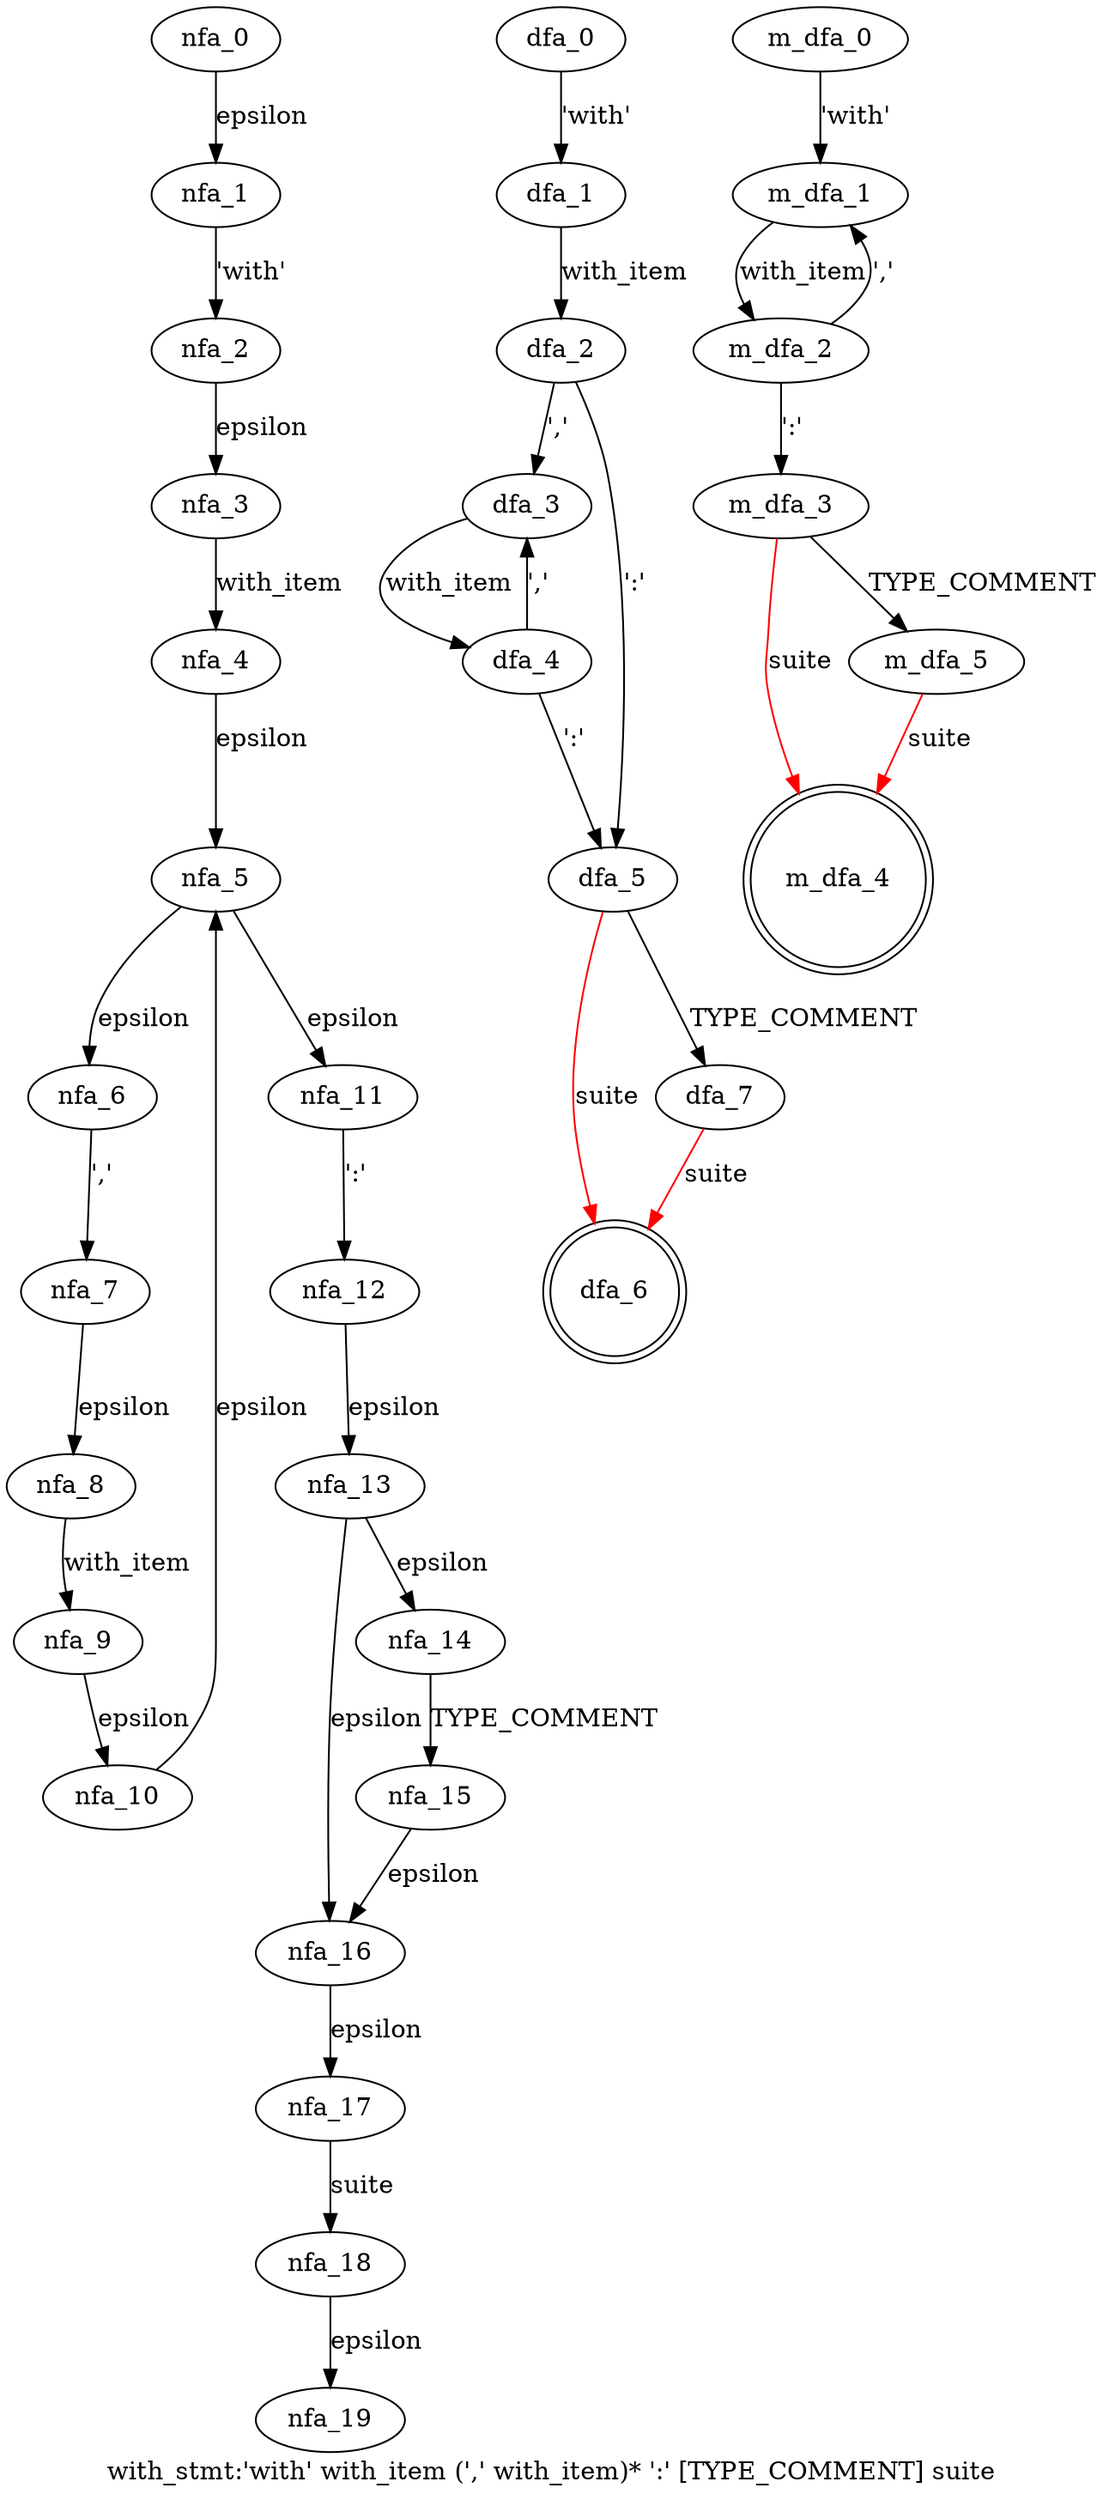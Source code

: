 digraph with_stmt {
 graph[label="with_stmt:'with' with_item (',' with_item)* ':' [TYPE_COMMENT] suite"]
 subgraph with_stmt_nfa {
  nfa_0->nfa_1[label="epsilon"]
  nfa_1->nfa_2[label="'with'"]
  nfa_2->nfa_3[label="epsilon"]
  nfa_3->nfa_4[label="with_item"]
  nfa_4->nfa_5[label="epsilon"]
  nfa_5->nfa_6[label="epsilon"]
  nfa_6->nfa_7[label="','"]
  nfa_7->nfa_8[label="epsilon"]
  nfa_8->nfa_9[label="with_item"]
  nfa_9->nfa_10[label="epsilon"]
  nfa_10->nfa_5[label="epsilon"]
  nfa_5->nfa_11[label="epsilon"]
  nfa_11->nfa_12[label="':'"]
  nfa_12->nfa_13[label="epsilon"]
  nfa_13->nfa_14[label="epsilon"]
  nfa_14->nfa_15[label="TYPE_COMMENT"]
  nfa_15->nfa_16[label="epsilon"]
  nfa_16->nfa_17[label="epsilon"]
  nfa_17->nfa_18[label="suite"]
  nfa_18->nfa_19[label="epsilon"]
  nfa_13->nfa_16[label="epsilon"]
  }
 subgraph with_stmt_dfa {
  dfa_0->dfa_1[label="'with'"]
  dfa_1->dfa_2[label="with_item"]
  dfa_2->dfa_3[label="','"]
  dfa_3->dfa_4[label="with_item"]
  dfa_4->dfa_5[label="':'"]
  dfa_5->dfa_6[label="suite",color=red]
  dfa_5->dfa_7[label="TYPE_COMMENT"]
  dfa_7->dfa_6[label="suite",color=red]
  dfa_4->dfa_3[label="','"]
  dfa_2->dfa_5[label="':'"]
  dfa_6[shape=doublecircle]
  }
 subgraph with_stmt_m_dfa {
  m_dfa_0->m_dfa_1[label="'with'"]
  m_dfa_1->m_dfa_2[label="with_item"]
  m_dfa_2->m_dfa_1[label="','"]
  m_dfa_2->m_dfa_3[label="':'"]
  m_dfa_3->m_dfa_4[label="suite",color=red]
  m_dfa_3->m_dfa_5[label="TYPE_COMMENT"]
  m_dfa_5->m_dfa_4[label="suite",color=red]
  m_dfa_4[shape=doublecircle]
  }
}
